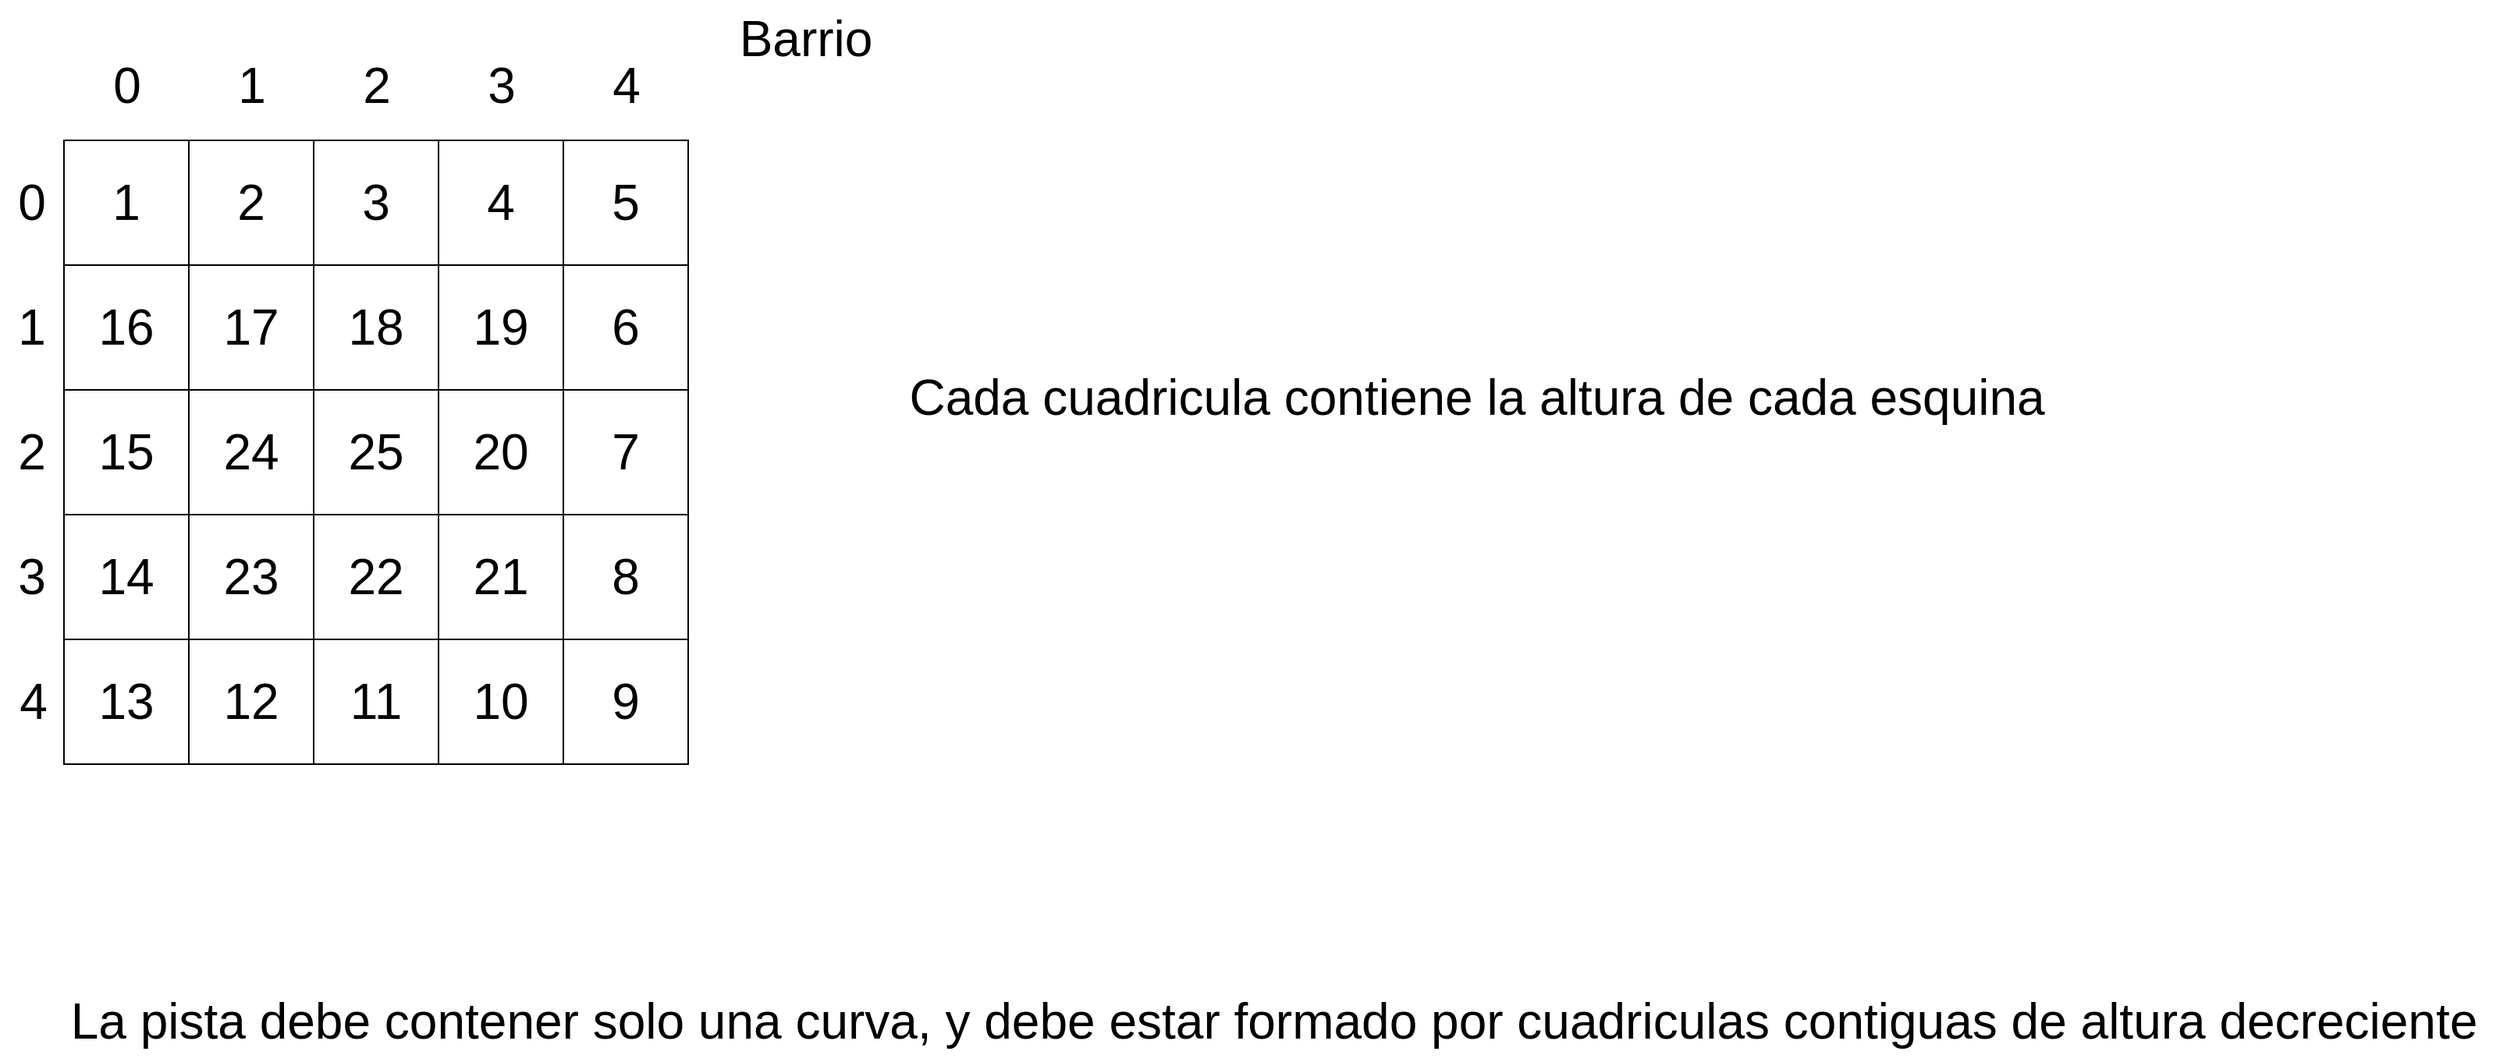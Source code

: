 <mxfile version="20.3.0" type="device"><diagram id="LP6ArjEl6Kme___Pvg-r" name="Page-1"><mxGraphModel dx="5641" dy="3428" grid="1" gridSize="10" guides="1" tooltips="1" connect="1" arrows="1" fold="1" page="1" pageScale="1" pageWidth="4681" pageHeight="3300" math="0" shadow="0"><root><mxCell id="0"/><mxCell id="1" parent="0"/><mxCell id="OKGqbNaSrHz5vjf7nCMi-1" value="Barrio" style="text;html=1;align=center;verticalAlign=middle;resizable=0;points=[];autosize=1;strokeColor=none;fillColor=none;fontSize=32;" vertex="1" parent="1"><mxGeometry x="-4220" y="70" width="110" height="50" as="geometry"/></mxCell><mxCell id="OKGqbNaSrHz5vjf7nCMi-2" value="1" style="whiteSpace=wrap;html=1;aspect=fixed;fontSize=32;" vertex="1" parent="1"><mxGeometry x="-4640" y="160" width="80" height="80" as="geometry"/></mxCell><mxCell id="OKGqbNaSrHz5vjf7nCMi-3" value="16" style="whiteSpace=wrap;html=1;aspect=fixed;fontSize=32;" vertex="1" parent="1"><mxGeometry x="-4640" y="240" width="80" height="80" as="geometry"/></mxCell><mxCell id="OKGqbNaSrHz5vjf7nCMi-4" value="15" style="whiteSpace=wrap;html=1;aspect=fixed;fontSize=32;" vertex="1" parent="1"><mxGeometry x="-4640" y="320" width="80" height="80" as="geometry"/></mxCell><mxCell id="OKGqbNaSrHz5vjf7nCMi-5" value="14" style="whiteSpace=wrap;html=1;aspect=fixed;fontSize=32;" vertex="1" parent="1"><mxGeometry x="-4640" y="400" width="80" height="80" as="geometry"/></mxCell><mxCell id="OKGqbNaSrHz5vjf7nCMi-6" value="13" style="whiteSpace=wrap;html=1;aspect=fixed;fontSize=32;" vertex="1" parent="1"><mxGeometry x="-4640" y="480" width="80" height="80" as="geometry"/></mxCell><mxCell id="OKGqbNaSrHz5vjf7nCMi-7" value="2" style="whiteSpace=wrap;html=1;aspect=fixed;fontSize=32;" vertex="1" parent="1"><mxGeometry x="-4560" y="160" width="80" height="80" as="geometry"/></mxCell><mxCell id="OKGqbNaSrHz5vjf7nCMi-8" value="17" style="whiteSpace=wrap;html=1;aspect=fixed;fontSize=32;" vertex="1" parent="1"><mxGeometry x="-4560" y="240" width="80" height="80" as="geometry"/></mxCell><mxCell id="OKGqbNaSrHz5vjf7nCMi-9" value="24" style="whiteSpace=wrap;html=1;aspect=fixed;fontSize=32;" vertex="1" parent="1"><mxGeometry x="-4560" y="320" width="80" height="80" as="geometry"/></mxCell><mxCell id="OKGqbNaSrHz5vjf7nCMi-10" value="23" style="whiteSpace=wrap;html=1;aspect=fixed;fontSize=32;" vertex="1" parent="1"><mxGeometry x="-4560" y="400" width="80" height="80" as="geometry"/></mxCell><mxCell id="OKGqbNaSrHz5vjf7nCMi-11" value="12" style="whiteSpace=wrap;html=1;aspect=fixed;fontSize=32;" vertex="1" parent="1"><mxGeometry x="-4560" y="480" width="80" height="80" as="geometry"/></mxCell><mxCell id="OKGqbNaSrHz5vjf7nCMi-12" value="3" style="whiteSpace=wrap;html=1;aspect=fixed;fontSize=32;" vertex="1" parent="1"><mxGeometry x="-4480" y="160" width="80" height="80" as="geometry"/></mxCell><mxCell id="OKGqbNaSrHz5vjf7nCMi-13" value="18" style="whiteSpace=wrap;html=1;aspect=fixed;fontSize=32;" vertex="1" parent="1"><mxGeometry x="-4480" y="240" width="80" height="80" as="geometry"/></mxCell><mxCell id="OKGqbNaSrHz5vjf7nCMi-14" value="25" style="whiteSpace=wrap;html=1;aspect=fixed;fontSize=32;" vertex="1" parent="1"><mxGeometry x="-4480" y="320" width="80" height="80" as="geometry"/></mxCell><mxCell id="OKGqbNaSrHz5vjf7nCMi-15" value="22" style="whiteSpace=wrap;html=1;aspect=fixed;fontSize=32;" vertex="1" parent="1"><mxGeometry x="-4480" y="400" width="80" height="80" as="geometry"/></mxCell><mxCell id="OKGqbNaSrHz5vjf7nCMi-16" value="11" style="whiteSpace=wrap;html=1;aspect=fixed;fontSize=32;" vertex="1" parent="1"><mxGeometry x="-4480" y="480" width="80" height="80" as="geometry"/></mxCell><mxCell id="OKGqbNaSrHz5vjf7nCMi-17" value="4" style="whiteSpace=wrap;html=1;aspect=fixed;fontSize=32;" vertex="1" parent="1"><mxGeometry x="-4400" y="160" width="80" height="80" as="geometry"/></mxCell><mxCell id="OKGqbNaSrHz5vjf7nCMi-18" value="19" style="whiteSpace=wrap;html=1;aspect=fixed;fontSize=32;" vertex="1" parent="1"><mxGeometry x="-4400" y="240" width="80" height="80" as="geometry"/></mxCell><mxCell id="OKGqbNaSrHz5vjf7nCMi-19" value="20" style="whiteSpace=wrap;html=1;aspect=fixed;fontSize=32;" vertex="1" parent="1"><mxGeometry x="-4400" y="320" width="80" height="80" as="geometry"/></mxCell><mxCell id="OKGqbNaSrHz5vjf7nCMi-20" value="21" style="whiteSpace=wrap;html=1;aspect=fixed;fontSize=32;" vertex="1" parent="1"><mxGeometry x="-4400" y="400" width="80" height="80" as="geometry"/></mxCell><mxCell id="OKGqbNaSrHz5vjf7nCMi-21" value="10" style="whiteSpace=wrap;html=1;aspect=fixed;fontSize=32;" vertex="1" parent="1"><mxGeometry x="-4400" y="480" width="80" height="80" as="geometry"/></mxCell><mxCell id="OKGqbNaSrHz5vjf7nCMi-22" value="5" style="whiteSpace=wrap;html=1;aspect=fixed;fontSize=32;" vertex="1" parent="1"><mxGeometry x="-4320" y="160" width="80" height="80" as="geometry"/></mxCell><mxCell id="OKGqbNaSrHz5vjf7nCMi-23" value="6" style="whiteSpace=wrap;html=1;aspect=fixed;fontSize=32;" vertex="1" parent="1"><mxGeometry x="-4320" y="240" width="80" height="80" as="geometry"/></mxCell><mxCell id="OKGqbNaSrHz5vjf7nCMi-24" value="7" style="whiteSpace=wrap;html=1;aspect=fixed;fontSize=32;" vertex="1" parent="1"><mxGeometry x="-4320" y="320" width="80" height="80" as="geometry"/></mxCell><mxCell id="OKGqbNaSrHz5vjf7nCMi-25" value="8" style="whiteSpace=wrap;html=1;aspect=fixed;fontSize=32;" vertex="1" parent="1"><mxGeometry x="-4320" y="400" width="80" height="80" as="geometry"/></mxCell><mxCell id="OKGqbNaSrHz5vjf7nCMi-26" value="9" style="whiteSpace=wrap;html=1;aspect=fixed;fontSize=32;" vertex="1" parent="1"><mxGeometry x="-4320" y="480" width="80" height="80" as="geometry"/></mxCell><mxCell id="OKGqbNaSrHz5vjf7nCMi-38" value="Cada cuadricula contiene la altura de cada esquina" style="text;html=1;align=center;verticalAlign=middle;resizable=0;points=[];autosize=1;strokeColor=none;fillColor=none;fontSize=32;" vertex="1" parent="1"><mxGeometry x="-4110" y="300" width="750" height="50" as="geometry"/></mxCell><mxCell id="OKGqbNaSrHz5vjf7nCMi-39" value="La pista debe contener solo una curva, y debe estar formado por cuadriculas contiguas de altura decreciente&lt;br&gt;" style="text;html=1;align=center;verticalAlign=middle;resizable=0;points=[];autosize=1;strokeColor=none;fillColor=none;fontSize=32;" vertex="1" parent="1"><mxGeometry x="-4650" y="700" width="1570" height="50" as="geometry"/></mxCell><mxCell id="OKGqbNaSrHz5vjf7nCMi-40" value="0" style="text;html=1;align=center;verticalAlign=middle;resizable=0;points=[];autosize=1;strokeColor=none;fillColor=none;fontSize=32;" vertex="1" parent="1"><mxGeometry x="-4620" y="100" width="40" height="50" as="geometry"/></mxCell><mxCell id="OKGqbNaSrHz5vjf7nCMi-43" value="1" style="text;html=1;align=center;verticalAlign=middle;resizable=0;points=[];autosize=1;strokeColor=none;fillColor=none;fontSize=32;" vertex="1" parent="1"><mxGeometry x="-4540" y="100" width="40" height="50" as="geometry"/></mxCell><mxCell id="OKGqbNaSrHz5vjf7nCMi-44" value="2" style="text;html=1;align=center;verticalAlign=middle;resizable=0;points=[];autosize=1;strokeColor=none;fillColor=none;fontSize=32;" vertex="1" parent="1"><mxGeometry x="-4460" y="100" width="40" height="50" as="geometry"/></mxCell><mxCell id="OKGqbNaSrHz5vjf7nCMi-46" value="3" style="text;html=1;align=center;verticalAlign=middle;resizable=0;points=[];autosize=1;strokeColor=none;fillColor=none;fontSize=32;" vertex="1" parent="1"><mxGeometry x="-4380" y="100" width="40" height="50" as="geometry"/></mxCell><mxCell id="OKGqbNaSrHz5vjf7nCMi-47" value="4" style="text;html=1;align=center;verticalAlign=middle;resizable=0;points=[];autosize=1;strokeColor=none;fillColor=none;fontSize=32;" vertex="1" parent="1"><mxGeometry x="-4300" y="100" width="40" height="50" as="geometry"/></mxCell><mxCell id="OKGqbNaSrHz5vjf7nCMi-48" value="0" style="text;html=1;align=center;verticalAlign=middle;resizable=0;points=[];autosize=1;strokeColor=none;fillColor=none;fontSize=32;" vertex="1" parent="1"><mxGeometry x="-4681" y="175" width="40" height="50" as="geometry"/></mxCell><mxCell id="OKGqbNaSrHz5vjf7nCMi-49" value="1" style="text;html=1;align=center;verticalAlign=middle;resizable=0;points=[];autosize=1;strokeColor=none;fillColor=none;fontSize=32;" vertex="1" parent="1"><mxGeometry x="-4681" y="255" width="40" height="50" as="geometry"/></mxCell><mxCell id="OKGqbNaSrHz5vjf7nCMi-50" value="2" style="text;html=1;align=center;verticalAlign=middle;resizable=0;points=[];autosize=1;strokeColor=none;fillColor=none;fontSize=32;" vertex="1" parent="1"><mxGeometry x="-4681" y="335" width="40" height="50" as="geometry"/></mxCell><mxCell id="OKGqbNaSrHz5vjf7nCMi-51" value="4" style="text;html=1;align=center;verticalAlign=middle;resizable=0;points=[];autosize=1;strokeColor=none;fillColor=none;fontSize=32;" vertex="1" parent="1"><mxGeometry x="-4680" y="495" width="40" height="50" as="geometry"/></mxCell><mxCell id="OKGqbNaSrHz5vjf7nCMi-52" value="3" style="text;html=1;align=center;verticalAlign=middle;resizable=0;points=[];autosize=1;strokeColor=none;fillColor=none;fontSize=32;" vertex="1" parent="1"><mxGeometry x="-4681" y="415" width="40" height="50" as="geometry"/></mxCell></root></mxGraphModel></diagram></mxfile>